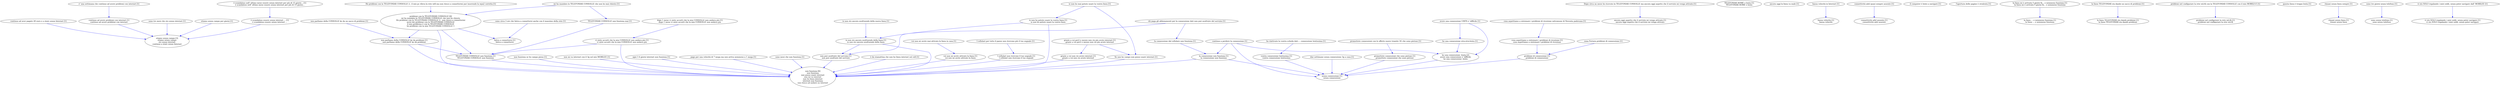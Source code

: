digraph collapsedGraph {
"stiamo senza campo [3]\nstiamo senza campo\nsto senza internet\ncontinuo a stare senza Internet""ho una connessione -lenta [2]\navere una connessione e' difficile\nho una connessione -lenta""problemi con la TELEFONIAX CONSOLLE [6]\nmi ha mandato la TELEFONIAX CONSOLLE che non ho chiesto\nHo problemi con la TELEFONIAX CONSOLLE 2.. non riesco a connettermi\navrei dei problemi con la TELEFONIAX CONSOLLE\nil mio problema è con la TELEFONIAX CONSOLLE\nho problemi con la mia TELEFONIAX CONSOLLE 1""non funziona [6]\nnon funziona\nnon posso usare internet\nnon mi va internet\nnon ho linea internet\ninternet non funziona\nnon riesco ad andare su internet""ancora oggi aspetto che il servizio mi venga attivato [1]\nancora oggi aspetto che il servizio mi venga attivato""Dopo circa un mese ho ricevuto la TELEFONIAX CONSOLLE ma ancora oggi aspetto che il servizio mi venga attivato [1]""Ho problemi con la TELEFONIAX CONSOLLE 2.. il mio pc rileva la rete wifi ma non riesco a connettermi pur inserendo la wpa2 corretta [1]""I cellulari non ricevono il tuo segnale [1]\nI cellulari non ricevono il tuo segnale""I cellulari per tutto il paese non ricevono più il tuo segnale [1]""Se non ho campo non posso usare internet [1]""TELEFONIAX CONSOLLE non funziona [1]\nTELEFONIAX CONSOLLE non funziona""TELEFONIAX CONSOLLE non funziona mai [1]""TELEFONIAX HOME e lenta [1]\nTELEFONIAX HOME e lenta""ancora oggi la linea va male [1]""avere una connessione UMTS e' difficile [1]""bassa velocità [1]\nbassa velocità""bassa velocità in Internet [1]""non può usufruire del servizio [1]\nnon può usufruire del servizio""chi paga gli abbonamenti per la connessione dati non può usufruire del servizio [1]""connettività adsl assente [1]\nconnettività adsl assente""connettività adsl quasi sempre assente [1]""continuo a perdere la connessione [1]""continuo ad aver pagato 20 euro e a stare senza Internet [1]""cosa aspettiamo a sistemare i problemi di ricezione [1]\ncosa aspettiamo a sistemare i problemi di ricezione""cosa aspettiamo a sistemare i problemi di ricezione nelcomune di Noventa padovana [1]""vi siete accorti che la mia CONSOLLE non andava piu [1]\nvi siete accorti che la mia CONSOLLE non andava piu""dopo 1 mese vi siete accorti che la mia CONSOLLE non andava piu [1]\ndopo 1 mese vi siete accorti che la mia CONSOLLE non andava piu""senza connessione [1]\nsenza connessione""due settimane senza connessione 3g a casa [1]""continuo ad avere problemi con internet [1]\ncontinuo ad avere problemi con internet""e' una settimana che continuo ad avere problemi con internet [1]""grazie a voi non cio avuto internet [1]\ngrazie a voi non cio avuto internet""grazie a voi per2 e mezzo non cio piu avuto internet [1]\ngrazie a voi per2 e mezzo non cio piu avuto internet""vostra connessione lentissima [1]\nvostra connessione lentissima""ho riattivato la vostra scheda dati.... connessione lentissima [1]""ho una connessione stra-stra-lenta [1]""il computer è lento a navigare [1]""io non ho potuto usare la vostra linea [1]\nio non ho potuto usare la vostra linea""io non ho mai potuto usare la vostra linea [1]""io non sto ancora usufruendo della linea [1]\nio non sto ancora usufruendo della linea""io non sto ancora usufruendo della nuova linea [1]""l'apertura delle pagine è stralenta [1]""la linea ... e nemmeno funziona [1]\nla linea ... e nemmeno funziona""la linea mi è arrivata 5 giorni fà... e nemmeno funziona [1]\nla linea mi è arrivata 5 giorni fà... e nemmeno funziona""la connessione non funziona [1]\nla connessione non funziona""la connessione dal cellulare non funziona [1]""la linea TELEFONIAX sta dando problemi [1]\nla linea TELEFONIAX sta dando problemi""la linea TELEFONIAX sta dando un sacco di problemi [1]""mi ha mandato la TELEFONIAX CONSOLLE che non ho mai chiesto [1]""non funziona se ho campo pieno [1]""non mi va internet con il 3g sul mio MOBILEE [1]""non parliamo della CONSOLLE ke da problemi [1]\nnon parliamo della CONSOLLE ke da problemi""non parliamo della CONSOLLE ke da un sacco di problemi [1]""ogni 3 4 giorni internet non funziona [1]""pago per una velocità di 7 mega ma non arriva nemmeno a 1 mega [1]""problemi nel configurare la rete wii-fii [1]\nproblemi nel configurare la rete wii-fii""problemi nel configurare la rete wii-fii con la TELEFONIAX CONSOLLE con il mio MOBILE-E [1]""promettete connessioni che sono pietose [1]\npromettete connessioni che sono pietose""promettete connessioni con le offerte nuove tramite 3G che sono pietose [1]""questa linea è troppo lenta [1]""rimani senza linea [1]\nrimani senza linea""rimani senza linea sempre [1]""fatica a connettersi [1]\nfatica a connettersi""sono circa 3 ore che fatica a connettersi anche con il massimo della rete [1]""sono mesi che non funziona [1]""sono senza telefono [1]\nsono senza telefono""sono tre giorni senza telefono [1]""sono tre mesi che sto senza internet [1]""stiamo senza campo per giorni [1]""vi sto SOLO regalando i miei soldi, senza poter navigare [1]\nvi sto SOLO regalando i miei soldi, senza poter navigare""vi sto SOLO regalando i miei soldi, senza poter navigare dall' MOBILEE [1]""voi non mi avete attivato la linea [1]\nvoi non mi avete attivato la linea""voi non mi avete mai attivato la linea in casa [1]""problemi di connessione [1]\nproblemi di connessione""zona Ferrara problemi di connessione [1]""è da stamattina che non ho linea internet sul cell [1]""è scandaloso essere senza internet ... [1]\nè scandaloso essere senza internet ...""è scandaloso nell' ultimo mese essere senza internet per più di 15 giorni... [1]\nè scandaloso nell' ultimo mese essere senza internet per più di 15 giorni...""Dopo circa un mese ho ricevuto la TELEFONIAX CONSOLLE ma ancora oggi aspetto che il servizio mi venga attivato [1]" -> "ancora oggi aspetto che il servizio mi venga attivato [1]\nancora oggi aspetto che il servizio mi venga attivato" [color=blue]
"Ho problemi con la TELEFONIAX CONSOLLE 2.. il mio pc rileva la rete wifi ma non riesco a connettermi pur inserendo la wpa2 corretta [1]" -> "problemi con la TELEFONIAX CONSOLLE [6]\nmi ha mandato la TELEFONIAX CONSOLLE che non ho chiesto\nHo problemi con la TELEFONIAX CONSOLLE 2.. non riesco a connettermi\navrei dei problemi con la TELEFONIAX CONSOLLE\nil mio problema è con la TELEFONIAX CONSOLLE\nho problemi con la mia TELEFONIAX CONSOLLE 1" [color=blue]
"I cellulari per tutto il paese non ricevono più il tuo segnale [1]" -> "I cellulari non ricevono il tuo segnale [1]\nI cellulari non ricevono il tuo segnale" [color=blue]
"Se non ho campo non posso usare internet [1]" -> "non funziona [6]\nnon funziona\nnon posso usare internet\nnon mi va internet\nnon ho linea internet\ninternet non funziona\nnon riesco ad andare su internet" [color=blue]
"TELEFONIAX CONSOLLE non funziona mai [1]" -> "TELEFONIAX CONSOLLE non funziona [1]\nTELEFONIAX CONSOLLE non funziona" [color=blue]
"avere una connessione UMTS e' difficile [1]" -> "ho una connessione -lenta [2]\navere una connessione e' difficile\nho una connessione -lenta" [color=blue]
"problemi con la TELEFONIAX CONSOLLE [6]\nmi ha mandato la TELEFONIAX CONSOLLE che non ho chiesto\nHo problemi con la TELEFONIAX CONSOLLE 2.. non riesco a connettermi\navrei dei problemi con la TELEFONIAX CONSOLLE\nil mio problema è con la TELEFONIAX CONSOLLE\nho problemi con la mia TELEFONIAX CONSOLLE 1" -> "TELEFONIAX CONSOLLE non funziona [1]\nTELEFONIAX CONSOLLE non funziona" [color=blue]
"bassa velocità in Internet [1]" -> "bassa velocità [1]\nbassa velocità" [color=blue]
"chi paga gli abbonamenti per la connessione dati non può usufruire del servizio [1]" -> "non può usufruire del servizio [1]\nnon può usufruire del servizio" [color=blue]
"connettività adsl quasi sempre assente [1]" -> "connettività adsl assente [1]\nconnettività adsl assente" [color=blue]
"continuo ad aver pagato 20 euro e a stare senza Internet [1]" -> "stiamo senza campo [3]\nstiamo senza campo\nsto senza internet\ncontinuo a stare senza Internet" [color=blue]
"cosa aspettiamo a sistemare i problemi di ricezione nelcomune di Noventa padovana [1]" -> "cosa aspettiamo a sistemare i problemi di ricezione [1]\ncosa aspettiamo a sistemare i problemi di ricezione" [color=blue]
"dopo 1 mese vi siete accorti che la mia CONSOLLE non andava piu [1]\ndopo 1 mese vi siete accorti che la mia CONSOLLE non andava piu" -> "vi siete accorti che la mia CONSOLLE non andava piu [1]\nvi siete accorti che la mia CONSOLLE non andava piu" [color=blue]
"vi siete accorti che la mia CONSOLLE non andava piu [1]\nvi siete accorti che la mia CONSOLLE non andava piu" -> "TELEFONIAX CONSOLLE non funziona [1]\nTELEFONIAX CONSOLLE non funziona" [color=blue]
"due settimane senza connessione 3g a casa [1]" -> "senza connessione [1]\nsenza connessione" [color=blue]
"ho una connessione -lenta [2]\navere una connessione e' difficile\nho una connessione -lenta" -> "senza connessione [1]\nsenza connessione" [color=blue]
"continuo a perdere la connessione [1]" -> "senza connessione [1]\nsenza connessione" [color=blue]
"e' una settimana che continuo ad avere problemi con internet [1]" -> "continuo ad avere problemi con internet [1]\ncontinuo ad avere problemi con internet" [color=blue]
"continuo ad avere problemi con internet [1]\ncontinuo ad avere problemi con internet" -> "stiamo senza campo [3]\nstiamo senza campo\nsto senza internet\ncontinuo a stare senza Internet" [color=blue]
"grazie a voi per2 e mezzo non cio piu avuto internet [1]\ngrazie a voi per2 e mezzo non cio piu avuto internet" -> "grazie a voi non cio avuto internet [1]\ngrazie a voi non cio avuto internet" [color=blue]
"grazie a voi non cio avuto internet [1]\ngrazie a voi non cio avuto internet" -> "non funziona [6]\nnon funziona\nnon posso usare internet\nnon mi va internet\nnon ho linea internet\ninternet non funziona\nnon riesco ad andare su internet" [color=blue]
"grazie a voi per2 e mezzo non cio piu avuto internet [1]\ngrazie a voi per2 e mezzo non cio piu avuto internet" -> "Se non ho campo non posso usare internet [1]" [color=blue]
"ho riattivato la vostra scheda dati.... connessione lentissima [1]" -> "vostra connessione lentissima [1]\nvostra connessione lentissima" [color=blue]
"vostra connessione lentissima [1]\nvostra connessione lentissima" -> "senza connessione [1]\nsenza connessione" [color=blue]
"ho una connessione stra-stra-lenta [1]" -> "ho una connessione -lenta [2]\navere una connessione e' difficile\nho una connessione -lenta" [color=blue]
"avere una connessione UMTS e' difficile [1]" -> "ho una connessione stra-stra-lenta [1]" [color=blue]
"continuo a perdere la connessione [1]" -> "ho una connessione -lenta [2]\navere una connessione e' difficile\nho una connessione -lenta" [color=blue]
"io non ho mai potuto usare la vostra linea [1]" -> "io non ho potuto usare la vostra linea [1]\nio non ho potuto usare la vostra linea" [color=blue]
"io non ho mai potuto usare la vostra linea [1]" -> "Se non ho campo non posso usare internet [1]" [color=blue]
"io non sto ancora usufruendo della nuova linea [1]" -> "io non sto ancora usufruendo della linea [1]\nio non sto ancora usufruendo della linea" [color=blue]
"io non ho potuto usare la vostra linea [1]\nio non ho potuto usare la vostra linea" -> "io non sto ancora usufruendo della linea [1]\nio non sto ancora usufruendo della linea" [color=blue]
"io non sto ancora usufruendo della linea [1]\nio non sto ancora usufruendo della linea" -> "non può usufruire del servizio [1]\nnon può usufruire del servizio" [color=blue]
"la linea mi è arrivata 5 giorni fà... e nemmeno funziona [1]\nla linea mi è arrivata 5 giorni fà... e nemmeno funziona" -> "la linea ... e nemmeno funziona [1]\nla linea ... e nemmeno funziona" [color=blue]
"la connessione dal cellulare non funziona [1]" -> "la connessione non funziona [1]\nla connessione non funziona" [color=blue]
"la connessione non funziona [1]\nla connessione non funziona" -> "senza connessione [1]\nsenza connessione" [color=blue]
"continuo a perdere la connessione [1]" -> "la connessione non funziona [1]\nla connessione non funziona" [color=blue]
"chi paga gli abbonamenti per la connessione dati non può usufruire del servizio [1]" -> "la connessione dal cellulare non funziona [1]" [color=blue]
"la linea TELEFONIAX sta dando un sacco di problemi [1]" -> "la linea TELEFONIAX sta dando problemi [1]\nla linea TELEFONIAX sta dando problemi" [color=blue]
"mi ha mandato la TELEFONIAX CONSOLLE che non ho mai chiesto [1]" -> "problemi con la TELEFONIAX CONSOLLE [6]\nmi ha mandato la TELEFONIAX CONSOLLE che non ho chiesto\nHo problemi con la TELEFONIAX CONSOLLE 2.. non riesco a connettermi\navrei dei problemi con la TELEFONIAX CONSOLLE\nil mio problema è con la TELEFONIAX CONSOLLE\nho problemi con la mia TELEFONIAX CONSOLLE 1" [color=blue]
"mi ha mandato la TELEFONIAX CONSOLLE che non ho mai chiesto [1]" -> "TELEFONIAX CONSOLLE non funziona mai [1]" [color=blue]
"non mi va internet con il 3g sul mio MOBILEE [1]" -> "non funziona [6]\nnon funziona\nnon posso usare internet\nnon mi va internet\nnon ho linea internet\ninternet non funziona\nnon riesco ad andare su internet" [color=blue]
"problemi con la TELEFONIAX CONSOLLE [6]\nmi ha mandato la TELEFONIAX CONSOLLE che non ho chiesto\nHo problemi con la TELEFONIAX CONSOLLE 2.. non riesco a connettermi\navrei dei problemi con la TELEFONIAX CONSOLLE\nil mio problema è con la TELEFONIAX CONSOLLE\nho problemi con la mia TELEFONIAX CONSOLLE 1" -> "non funziona [6]\nnon funziona\nnon posso usare internet\nnon mi va internet\nnon ho linea internet\ninternet non funziona\nnon riesco ad andare su internet" [color=blue]
"non parliamo della CONSOLLE ke da un sacco di problemi [1]" -> "non parliamo della CONSOLLE ke da problemi [1]\nnon parliamo della CONSOLLE ke da problemi" [color=blue]
"non parliamo della CONSOLLE ke da problemi [1]\nnon parliamo della CONSOLLE ke da problemi" -> "TELEFONIAX CONSOLLE non funziona [1]\nTELEFONIAX CONSOLLE non funziona" [color=blue]
"problemi con la TELEFONIAX CONSOLLE [6]\nmi ha mandato la TELEFONIAX CONSOLLE che non ho chiesto\nHo problemi con la TELEFONIAX CONSOLLE 2.. non riesco a connettermi\navrei dei problemi con la TELEFONIAX CONSOLLE\nil mio problema è con la TELEFONIAX CONSOLLE\nho problemi con la mia TELEFONIAX CONSOLLE 1" -> "non parliamo della CONSOLLE ke da problemi [1]\nnon parliamo della CONSOLLE ke da problemi" [color=blue]
"ogni 3 4 giorni internet non funziona [1]" -> "non funziona [6]\nnon funziona\nnon posso usare internet\nnon mi va internet\nnon ho linea internet\ninternet non funziona\nnon riesco ad andare su internet" [color=blue]
"TELEFONIAX CONSOLLE non funziona [1]\nTELEFONIAX CONSOLLE non funziona" -> "non funziona [6]\nnon funziona\nnon posso usare internet\nnon mi va internet\nnon ho linea internet\ninternet non funziona\nnon riesco ad andare su internet" [color=blue]
"la connessione non funziona [1]\nla connessione non funziona" -> "non funziona [6]\nnon funziona\nnon posso usare internet\nnon mi va internet\nnon ho linea internet\ninternet non funziona\nnon riesco ad andare su internet" [color=blue]
"non funziona se ho campo pieno [1]" -> "non funziona [6]\nnon funziona\nnon posso usare internet\nnon mi va internet\nnon ho linea internet\ninternet non funziona\nnon riesco ad andare su internet" [color=blue]
"problemi nel configurare la rete wii-fii con la TELEFONIAX CONSOLLE con il mio MOBILE-E [1]" -> "problemi nel configurare la rete wii-fii [1]\nproblemi nel configurare la rete wii-fii" [color=blue]
"promettete connessioni con le offerte nuove tramite 3G che sono pietose [1]" -> "promettete connessioni che sono pietose [1]\npromettete connessioni che sono pietose" [color=blue]
"promettete connessioni che sono pietose [1]\npromettete connessioni che sono pietose" -> "senza connessione [1]\nsenza connessione" [color=blue]
"rimani senza linea sempre [1]" -> "rimani senza linea [1]\nrimani senza linea" [color=blue]
"sono circa 3 ore che fatica a connettersi anche con il massimo della rete [1]" -> "fatica a connettersi [1]\nfatica a connettersi" [color=blue]
"problemi con la TELEFONIAX CONSOLLE [6]\nmi ha mandato la TELEFONIAX CONSOLLE che non ho chiesto\nHo problemi con la TELEFONIAX CONSOLLE 2.. non riesco a connettermi\navrei dei problemi con la TELEFONIAX CONSOLLE\nil mio problema è con la TELEFONIAX CONSOLLE\nho problemi con la mia TELEFONIAX CONSOLLE 1" -> "fatica a connettersi [1]\nfatica a connettersi" [color=blue]
"sono mesi che non funziona [1]" -> "non funziona [6]\nnon funziona\nnon posso usare internet\nnon mi va internet\nnon ho linea internet\ninternet non funziona\nnon riesco ad andare su internet" [color=blue]
"io non sto ancora usufruendo della linea [1]\nio non sto ancora usufruendo della linea" -> "non funziona [6]\nnon funziona\nnon posso usare internet\nnon mi va internet\nnon ho linea internet\ninternet non funziona\nnon riesco ad andare su internet" [color=blue]
"I cellulari non ricevono il tuo segnale [1]\nI cellulari non ricevono il tuo segnale" -> "non funziona [6]\nnon funziona\nnon posso usare internet\nnon mi va internet\nnon ho linea internet\ninternet non funziona\nnon riesco ad andare su internet" [color=blue]
"vi siete accorti che la mia CONSOLLE non andava piu [1]\nvi siete accorti che la mia CONSOLLE non andava piu" -> "non funziona [6]\nnon funziona\nnon posso usare internet\nnon mi va internet\nnon ho linea internet\ninternet non funziona\nnon riesco ad andare su internet" [color=blue]
"io non ho potuto usare la vostra linea [1]\nio non ho potuto usare la vostra linea" -> "non funziona [6]\nnon funziona\nnon posso usare internet\nnon mi va internet\nnon ho linea internet\ninternet non funziona\nnon riesco ad andare su internet" [color=blue]
"pago per una velocità di 7 mega ma non arriva nemmeno a 1 mega [1]" -> "non funziona [6]\nnon funziona\nnon posso usare internet\nnon mi va internet\nnon ho linea internet\ninternet non funziona\nnon riesco ad andare su internet" [color=blue]
"non può usufruire del servizio [1]\nnon può usufruire del servizio" -> "non funziona [6]\nnon funziona\nnon posso usare internet\nnon mi va internet\nnon ho linea internet\ninternet non funziona\nnon riesco ad andare su internet" [color=blue]
"non parliamo della CONSOLLE ke da problemi [1]\nnon parliamo della CONSOLLE ke da problemi" -> "non funziona [6]\nnon funziona\nnon posso usare internet\nnon mi va internet\nnon ho linea internet\ninternet non funziona\nnon riesco ad andare su internet" [color=blue]
"sono tre giorni senza telefono [1]" -> "sono senza telefono [1]\nsono senza telefono" [color=blue]
"sono tre mesi che sto senza internet [1]" -> "stiamo senza campo [3]\nstiamo senza campo\nsto senza internet\ncontinuo a stare senza Internet" [color=blue]
"stiamo senza campo per giorni [1]" -> "stiamo senza campo [3]\nstiamo senza campo\nsto senza internet\ncontinuo a stare senza Internet" [color=blue]
"vi sto SOLO regalando i miei soldi, senza poter navigare dall' MOBILEE [1]" -> "vi sto SOLO regalando i miei soldi, senza poter navigare [1]\nvi sto SOLO regalando i miei soldi, senza poter navigare" [color=blue]
"voi non mi avete mai attivato la linea in casa [1]" -> "voi non mi avete attivato la linea [1]\nvoi non mi avete attivato la linea" [color=blue]
"voi non mi avete attivato la linea [1]\nvoi non mi avete attivato la linea" -> "non funziona [6]\nnon funziona\nnon posso usare internet\nnon mi va internet\nnon ho linea internet\ninternet non funziona\nnon riesco ad andare su internet" [color=blue]
"zona Ferrara problemi di connessione [1]" -> "problemi di connessione [1]\nproblemi di connessione" [color=blue]
"cosa aspettiamo a sistemare i problemi di ricezione [1]\ncosa aspettiamo a sistemare i problemi di ricezione" -> "problemi di connessione [1]\nproblemi di connessione" [color=blue]
"problemi di connessione [1]\nproblemi di connessione" -> "senza connessione [1]\nsenza connessione" [color=blue]
"è da stamattina che non ho linea internet sul cell [1]" -> "non funziona [6]\nnon funziona\nnon posso usare internet\nnon mi va internet\nnon ho linea internet\ninternet non funziona\nnon riesco ad andare su internet" [color=blue]
"è scandaloso nell' ultimo mese essere senza internet per più di 15 giorni... [1]\nè scandaloso nell' ultimo mese essere senza internet per più di 15 giorni..." -> "è scandaloso essere senza internet ... [1]\nè scandaloso essere senza internet ..." [color=blue]
"è scandaloso essere senza internet ... [1]\nè scandaloso essere senza internet ..." -> "stiamo senza campo [3]\nstiamo senza campo\nsto senza internet\ncontinuo a stare senza Internet" [color=blue]
}